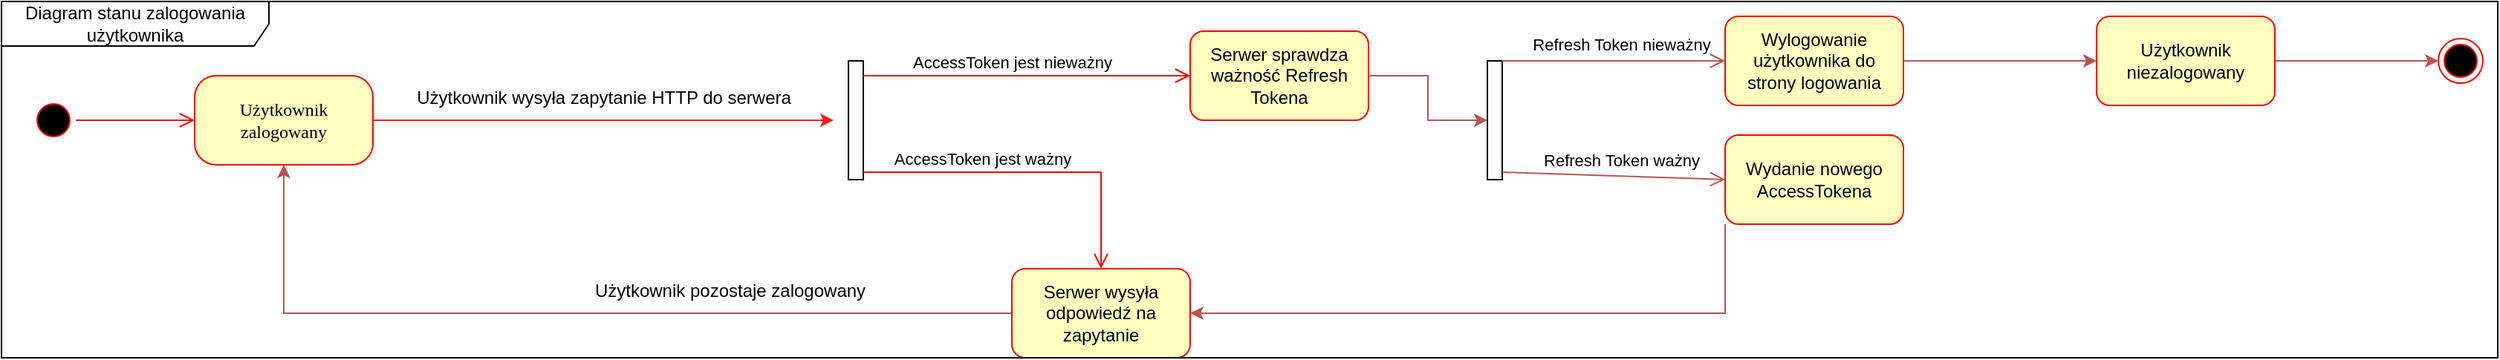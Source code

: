 <mxfile version="24.7.4">
  <diagram name="Page-1" id="58cdce13-f638-feb5-8d6f-7d28b1aa9fa0">
    <mxGraphModel dx="2315" dy="1835" grid="1" gridSize="10" guides="1" tooltips="1" connect="1" arrows="1" fold="1" page="1" pageScale="1" pageWidth="1100" pageHeight="850" background="none" math="0" shadow="0">
      <root>
        <mxCell id="0" />
        <mxCell id="1" parent="0" />
        <mxCell id="382b91b5511bd0f7-1" value="" style="ellipse;html=1;shape=startState;fillColor=#000000;strokeColor=#ff0000;rounded=1;shadow=0;comic=0;labelBackgroundColor=none;fontFamily=Verdana;fontSize=12;fontColor=#000000;align=center;direction=south;" parent="1" vertex="1">
          <mxGeometry x="130" y="135" width="30" height="30" as="geometry" />
        </mxCell>
        <mxCell id="BImoWwM5E5ZVhQ-gUtfz-6" value="" style="edgeStyle=orthogonalEdgeStyle;rounded=0;orthogonalLoop=1;jettySize=auto;html=1;strokeColor=#FF1C14;" edge="1" parent="1" source="382b91b5511bd0f7-6">
          <mxGeometry relative="1" as="geometry">
            <mxPoint x="670" y="150" as="targetPoint" />
          </mxGeometry>
        </mxCell>
        <mxCell id="382b91b5511bd0f7-6" value="Użytkownik zalogowany" style="rounded=1;whiteSpace=wrap;html=1;arcSize=24;fillColor=#ffffc0;strokeColor=#ff0000;shadow=0;comic=0;labelBackgroundColor=none;fontFamily=Verdana;fontSize=12;fontColor=#000000;align=center;" parent="1" vertex="1">
          <mxGeometry x="240" y="120" width="120" height="60" as="geometry" />
        </mxCell>
        <mxCell id="2a3bc250acf0617d-9" style="edgeStyle=orthogonalEdgeStyle;html=1;labelBackgroundColor=none;endArrow=open;endSize=8;strokeColor=#ff0000;fontFamily=Verdana;fontSize=12;align=left;" parent="1" source="382b91b5511bd0f7-1" target="382b91b5511bd0f7-6" edge="1">
          <mxGeometry relative="1" as="geometry" />
        </mxCell>
        <mxCell id="BImoWwM5E5ZVhQ-gUtfz-7" value="Użytkownik wysyła zapytanie HTTP do serwera" style="text;html=1;align=center;verticalAlign=middle;resizable=0;points=[];autosize=1;strokeColor=none;fillColor=none;" vertex="1" parent="1">
          <mxGeometry x="380" y="120" width="270" height="30" as="geometry" />
        </mxCell>
        <mxCell id="BImoWwM5E5ZVhQ-gUtfz-8" value="" style="html=1;points=[[0,0,0,0,5],[0,1,0,0,-5],[1,0,0,0,5],[1,1,0,0,-5]];perimeter=orthogonalPerimeter;outlineConnect=0;targetShapes=umlLifeline;portConstraint=eastwest;newEdgeStyle={&quot;curved&quot;:0,&quot;rounded&quot;:0};" vertex="1" parent="1">
          <mxGeometry x="680" y="110" width="10" height="80" as="geometry" />
        </mxCell>
        <mxCell id="BImoWwM5E5ZVhQ-gUtfz-10" value="AccessToken jest ważny" style="html=1;verticalAlign=bottom;endArrow=open;endSize=8;curved=0;rounded=0;exitX=1;exitY=1;exitDx=0;exitDy=-5;strokeColor=#FF0000;entryX=0.5;entryY=0;entryDx=0;entryDy=0;" edge="1" source="BImoWwM5E5ZVhQ-gUtfz-8" parent="1" target="BImoWwM5E5ZVhQ-gUtfz-14">
          <mxGeometry x="-0.289" relative="1" as="geometry">
            <mxPoint x="1040" y="160" as="targetPoint" />
            <Array as="points">
              <mxPoint x="850" y="185" />
            </Array>
            <mxPoint as="offset" />
          </mxGeometry>
        </mxCell>
        <mxCell id="BImoWwM5E5ZVhQ-gUtfz-12" value="AccessToken jest nieważny" style="html=1;verticalAlign=bottom;endArrow=open;endSize=8;curved=0;rounded=0;exitX=1;exitY=1;exitDx=0;exitDy=-5;strokeColor=#FF0000;entryX=0;entryY=0.5;entryDx=0;entryDy=0;" edge="1" parent="1" target="BImoWwM5E5ZVhQ-gUtfz-16">
          <mxGeometry x="-0.091" relative="1" as="geometry">
            <mxPoint x="1040" y="150" as="targetPoint" />
            <mxPoint x="690" y="120" as="sourcePoint" />
            <mxPoint as="offset" />
            <Array as="points">
              <mxPoint x="860" y="120" />
            </Array>
          </mxGeometry>
        </mxCell>
        <mxCell id="BImoWwM5E5ZVhQ-gUtfz-15" style="edgeStyle=orthogonalEdgeStyle;rounded=0;orthogonalLoop=1;jettySize=auto;html=1;entryX=0.5;entryY=1;entryDx=0;entryDy=0;fillColor=#f8cecc;strokeColor=#b85450;" edge="1" parent="1" source="BImoWwM5E5ZVhQ-gUtfz-14" target="382b91b5511bd0f7-6">
          <mxGeometry relative="1" as="geometry" />
        </mxCell>
        <mxCell id="BImoWwM5E5ZVhQ-gUtfz-14" value="Serwer wysyła odpowiedź na zapytanie" style="rounded=1;whiteSpace=wrap;html=1;fillColor=#FFFFC0;strokeColor=#FF0303;" vertex="1" parent="1">
          <mxGeometry x="790" y="250" width="120" height="60" as="geometry" />
        </mxCell>
        <mxCell id="BImoWwM5E5ZVhQ-gUtfz-17" style="edgeStyle=orthogonalEdgeStyle;rounded=0;orthogonalLoop=1;jettySize=auto;html=1;fillColor=#f8cecc;strokeColor=#b85450;" edge="1" parent="1" source="BImoWwM5E5ZVhQ-gUtfz-16" target="BImoWwM5E5ZVhQ-gUtfz-18">
          <mxGeometry relative="1" as="geometry">
            <mxPoint x="1230" y="150" as="targetPoint" />
          </mxGeometry>
        </mxCell>
        <mxCell id="BImoWwM5E5ZVhQ-gUtfz-16" value="Serwer sprawdza ważność Refresh Tokena" style="rounded=1;whiteSpace=wrap;html=1;fillColor=#FFFFC0;strokeColor=#FF0303;" vertex="1" parent="1">
          <mxGeometry x="910" y="90" width="120" height="60" as="geometry" />
        </mxCell>
        <mxCell id="BImoWwM5E5ZVhQ-gUtfz-18" value="" style="html=1;points=[[0,0,0,0,5],[0,1,0,0,-5],[1,0,0,0,5],[1,1,0,0,-5]];perimeter=orthogonalPerimeter;outlineConnect=0;targetShapes=umlLifeline;portConstraint=eastwest;newEdgeStyle={&quot;curved&quot;:0,&quot;rounded&quot;:0};" vertex="1" parent="1">
          <mxGeometry x="1110" y="110" width="10" height="80" as="geometry" />
        </mxCell>
        <mxCell id="BImoWwM5E5ZVhQ-gUtfz-20" value="Refresh Token ważny" style="html=1;verticalAlign=bottom;endArrow=open;endSize=8;curved=0;rounded=0;exitX=1;exitY=1;exitDx=0;exitDy=-5;entryX=0;entryY=0.5;entryDx=0;entryDy=0;fillColor=#f8cecc;strokeColor=#b85450;" edge="1" source="BImoWwM5E5ZVhQ-gUtfz-18" parent="1" target="BImoWwM5E5ZVhQ-gUtfz-22">
          <mxGeometry x="0.068" y="2" relative="1" as="geometry">
            <mxPoint x="1190" y="185" as="targetPoint" />
            <mxPoint as="offset" />
          </mxGeometry>
        </mxCell>
        <mxCell id="BImoWwM5E5ZVhQ-gUtfz-23" style="edgeStyle=orthogonalEdgeStyle;rounded=0;orthogonalLoop=1;jettySize=auto;html=1;entryX=1;entryY=0.5;entryDx=0;entryDy=0;fillColor=#f8cecc;strokeColor=#b85450;exitX=0;exitY=1;exitDx=0;exitDy=0;" edge="1" parent="1" source="BImoWwM5E5ZVhQ-gUtfz-22" target="BImoWwM5E5ZVhQ-gUtfz-14">
          <mxGeometry relative="1" as="geometry">
            <Array as="points">
              <mxPoint x="1270" y="280" />
            </Array>
          </mxGeometry>
        </mxCell>
        <mxCell id="BImoWwM5E5ZVhQ-gUtfz-22" value="Wydanie nowego AccessTokena" style="rounded=1;whiteSpace=wrap;html=1;fillColor=#FFFFC0;strokeColor=#FF0303;" vertex="1" parent="1">
          <mxGeometry x="1270" y="160" width="120" height="60" as="geometry" />
        </mxCell>
        <mxCell id="BImoWwM5E5ZVhQ-gUtfz-24" value="Refresh Token nieważny" style="html=1;verticalAlign=bottom;endArrow=open;endSize=8;curved=0;rounded=0;fillColor=#f8cecc;strokeColor=#b85450;entryX=0;entryY=0.5;entryDx=0;entryDy=0;" edge="1" parent="1" source="BImoWwM5E5ZVhQ-gUtfz-18" target="BImoWwM5E5ZVhQ-gUtfz-29">
          <mxGeometry x="0.068" y="2" relative="1" as="geometry">
            <mxPoint x="1270" y="110" as="targetPoint" />
            <mxPoint x="1140" y="120" as="sourcePoint" />
            <mxPoint as="offset" />
          </mxGeometry>
        </mxCell>
        <mxCell id="BImoWwM5E5ZVhQ-gUtfz-25" value="Użytkownik pozostaje zalogowany" style="text;html=1;align=center;verticalAlign=middle;resizable=0;points=[];autosize=1;strokeColor=none;fillColor=none;" vertex="1" parent="1">
          <mxGeometry x="500" y="250" width="200" height="30" as="geometry" />
        </mxCell>
        <mxCell id="BImoWwM5E5ZVhQ-gUtfz-26" value="" style="ellipse;html=1;shape=endState;fillColor=#000000;strokeColor=#ff0000;" vertex="1" parent="1">
          <mxGeometry x="1750" y="95" width="30" height="30" as="geometry" />
        </mxCell>
        <mxCell id="BImoWwM5E5ZVhQ-gUtfz-31" style="edgeStyle=orthogonalEdgeStyle;rounded=0;orthogonalLoop=1;jettySize=auto;html=1;fillColor=#f8cecc;strokeColor=#b85450;entryX=0;entryY=0.5;entryDx=0;entryDy=0;" edge="1" parent="1" source="BImoWwM5E5ZVhQ-gUtfz-29" target="BImoWwM5E5ZVhQ-gUtfz-34">
          <mxGeometry relative="1" as="geometry">
            <mxPoint x="1520" y="110" as="targetPoint" />
          </mxGeometry>
        </mxCell>
        <mxCell id="BImoWwM5E5ZVhQ-gUtfz-29" value="Wylogowanie użytkownika do strony logowania" style="rounded=1;whiteSpace=wrap;html=1;fillColor=#FFFFC0;strokeColor=#FF0303;" vertex="1" parent="1">
          <mxGeometry x="1270" y="80" width="120" height="60" as="geometry" />
        </mxCell>
        <mxCell id="BImoWwM5E5ZVhQ-gUtfz-33" value="Diagram stanu zalogowania użytkownika" style="shape=umlFrame;whiteSpace=wrap;html=1;pointerEvents=0;width=180;height=30;" vertex="1" parent="1">
          <mxGeometry x="110" y="70" width="1680" height="240" as="geometry" />
        </mxCell>
        <mxCell id="BImoWwM5E5ZVhQ-gUtfz-35" style="edgeStyle=orthogonalEdgeStyle;rounded=0;orthogonalLoop=1;jettySize=auto;html=1;entryX=0;entryY=0.5;entryDx=0;entryDy=0;fillColor=#f8cecc;strokeColor=#b85450;" edge="1" parent="1" source="BImoWwM5E5ZVhQ-gUtfz-34" target="BImoWwM5E5ZVhQ-gUtfz-26">
          <mxGeometry relative="1" as="geometry" />
        </mxCell>
        <mxCell id="BImoWwM5E5ZVhQ-gUtfz-34" value="Użytkownik niezalogowany" style="rounded=1;whiteSpace=wrap;html=1;fillColor=#FFFFC0;strokeColor=#FF0303;" vertex="1" parent="1">
          <mxGeometry x="1520" y="80" width="120" height="60" as="geometry" />
        </mxCell>
      </root>
    </mxGraphModel>
  </diagram>
</mxfile>
